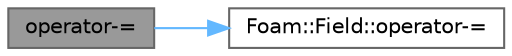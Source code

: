 digraph "operator-="
{
 // LATEX_PDF_SIZE
  bgcolor="transparent";
  edge [fontname=Helvetica,fontsize=10,labelfontname=Helvetica,labelfontsize=10];
  node [fontname=Helvetica,fontsize=10,shape=box,height=0.2,width=0.4];
  rankdir="LR";
  Node1 [id="Node000001",label="operator-=",height=0.2,width=0.4,color="gray40", fillcolor="grey60", style="filled", fontcolor="black",tooltip=" "];
  Node1 -> Node2 [id="edge1_Node000001_Node000002",color="steelblue1",style="solid",tooltip=" "];
  Node2 [id="Node000002",label="Foam::Field::operator-=",height=0.2,width=0.4,color="grey40", fillcolor="white", style="filled",URL="$classFoam_1_1Field.html#a69abe1d1a6519dbcf1cbc0d8b9e02fb7",tooltip=" "];
}
